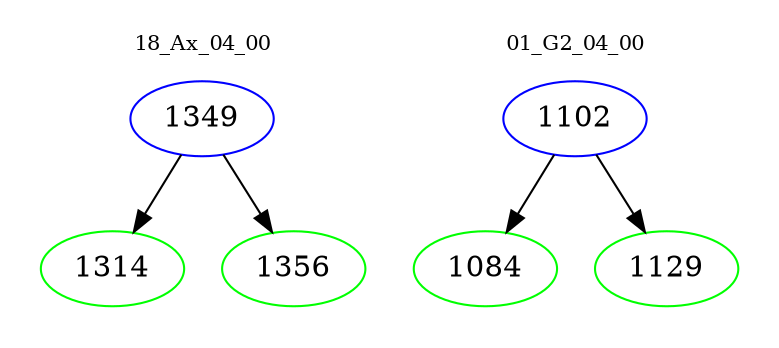 digraph{
subgraph cluster_0 {
color = white
label = "18_Ax_04_00";
fontsize=10;
T0_1349 [label="1349", color="blue"]
T0_1349 -> T0_1314 [color="black"]
T0_1314 [label="1314", color="green"]
T0_1349 -> T0_1356 [color="black"]
T0_1356 [label="1356", color="green"]
}
subgraph cluster_1 {
color = white
label = "01_G2_04_00";
fontsize=10;
T1_1102 [label="1102", color="blue"]
T1_1102 -> T1_1084 [color="black"]
T1_1084 [label="1084", color="green"]
T1_1102 -> T1_1129 [color="black"]
T1_1129 [label="1129", color="green"]
}
}
